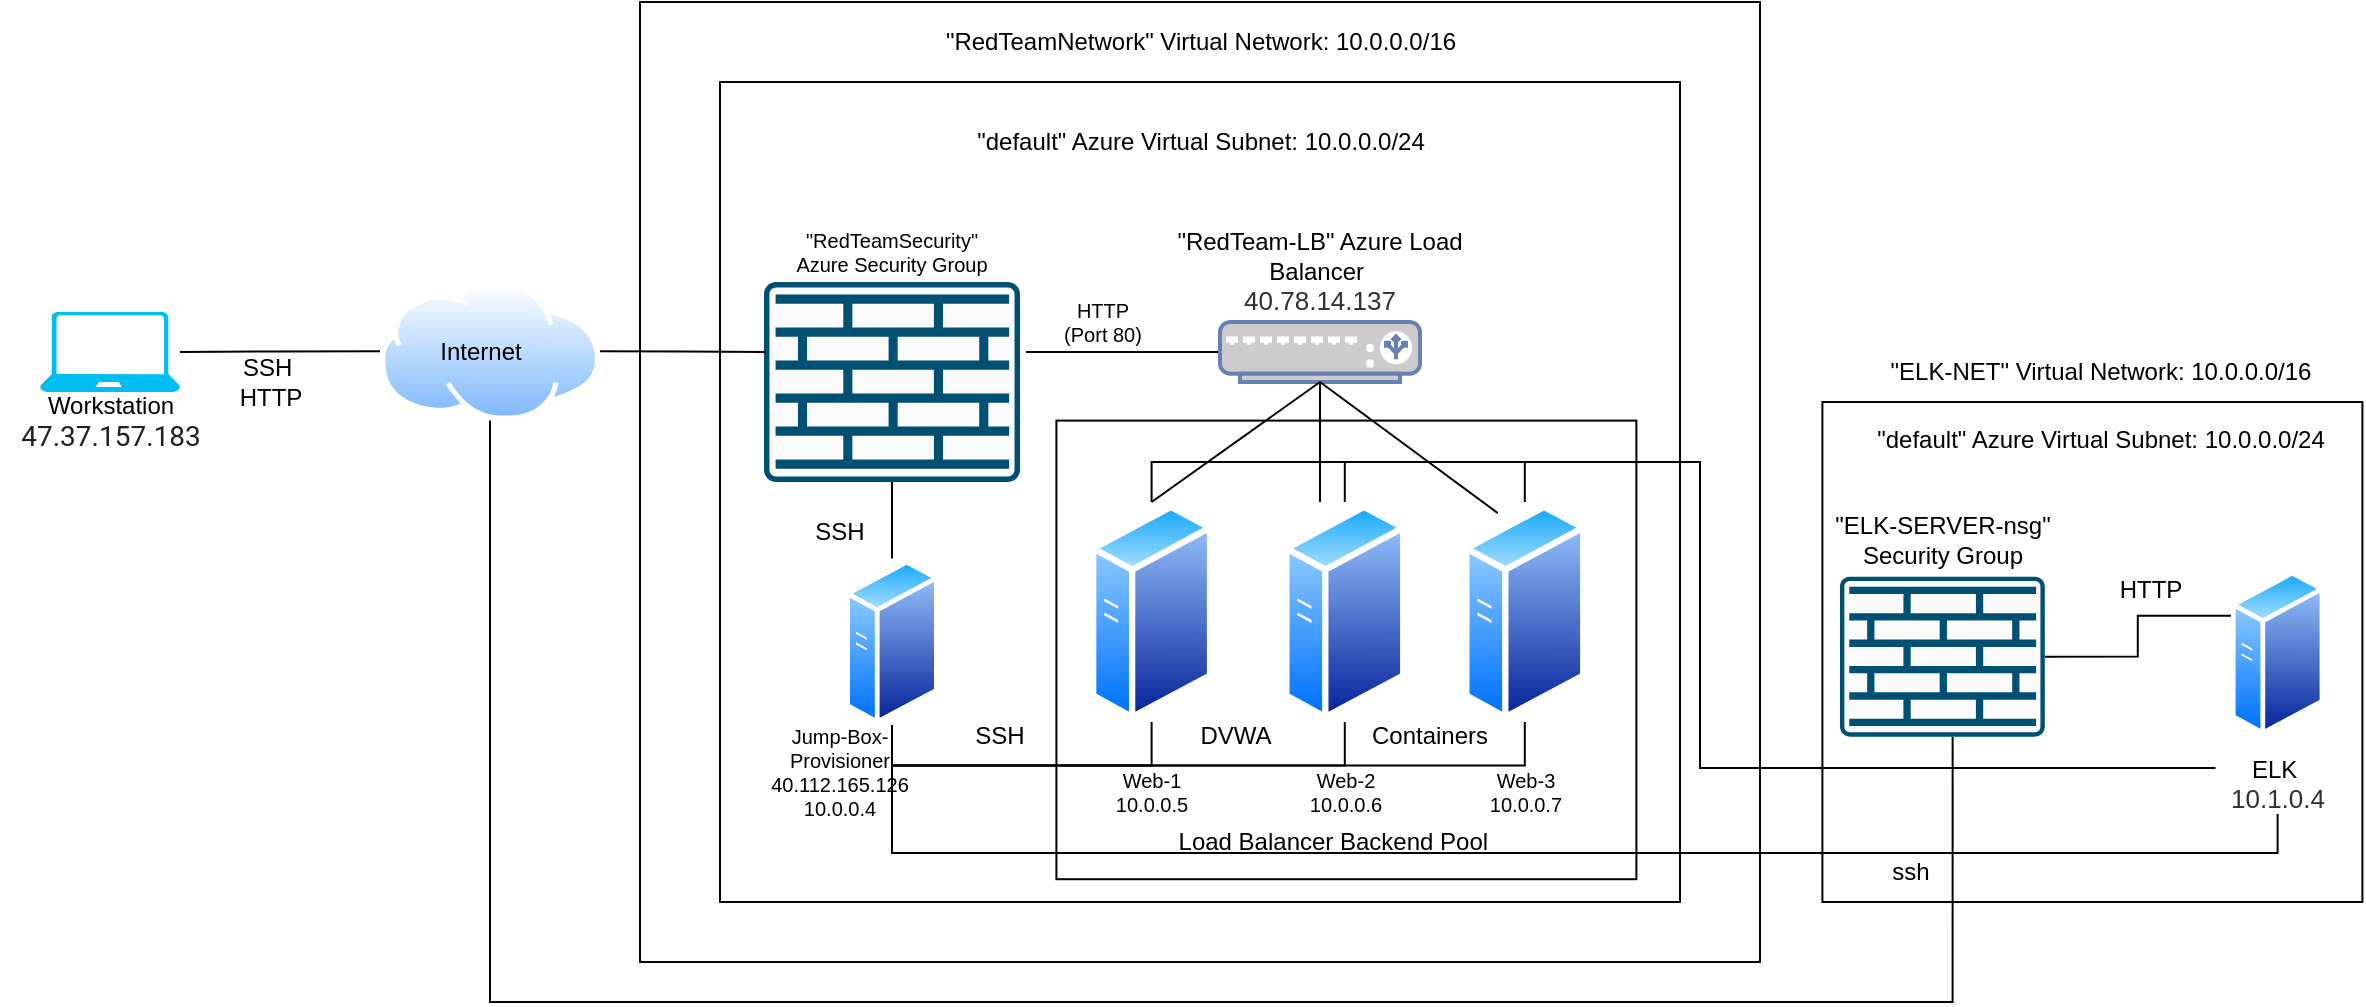 <mxfile version="16.6.1" type="google"><diagram id="xsjDP-7weVVY_D7MQWBm" name="Page-1"><mxGraphModel dx="2912" dy="1122" grid="1" gridSize="10" guides="1" tooltips="1" connect="1" arrows="1" fold="1" page="1" pageScale="1" pageWidth="850" pageHeight="1100" math="0" shadow="0"><root><mxCell id="0"/><mxCell id="1" parent="0"/><mxCell id="UZC4CIG8lwuJLgZ9Av8y-1" value="" style="rounded=0;whiteSpace=wrap;html=1;" vertex="1" parent="1"><mxGeometry x="210" y="130" width="560" height="480" as="geometry"/></mxCell><mxCell id="UZC4CIG8lwuJLgZ9Av8y-2" value="" style="rounded=0;whiteSpace=wrap;html=1;" vertex="1" parent="1"><mxGeometry x="250" y="170" width="480" height="410" as="geometry"/></mxCell><mxCell id="UZC4CIG8lwuJLgZ9Av8y-3" value="&quot;RedTeamNetwork&quot; Virtual Network: 10.0.0.0/16" style="text;html=1;align=center;verticalAlign=middle;resizable=0;points=[];autosize=1;strokeColor=none;fillColor=none;" vertex="1" parent="1"><mxGeometry x="355" y="140" width="270" height="20" as="geometry"/></mxCell><mxCell id="UZC4CIG8lwuJLgZ9Av8y-4" value="&quot;default&quot; Azure Virtual Subnet: 10.0.0.0/24" style="text;html=1;align=center;verticalAlign=middle;resizable=0;points=[];autosize=1;strokeColor=none;fillColor=none;" vertex="1" parent="1"><mxGeometry x="370" y="190" width="240" height="20" as="geometry"/></mxCell><mxCell id="UZC4CIG8lwuJLgZ9Av8y-5" style="edgeStyle=orthogonalEdgeStyle;rounded=0;orthogonalLoop=1;jettySize=auto;html=1;exitX=0.5;exitY=1;exitDx=0;exitDy=0;exitPerimeter=0;endArrow=none;endFill=0;" edge="1" parent="1" source="UZC4CIG8lwuJLgZ9Av8y-6" target="UZC4CIG8lwuJLgZ9Av8y-14"><mxGeometry relative="1" as="geometry"/></mxCell><mxCell id="UZC4CIG8lwuJLgZ9Av8y-6" value="" style="sketch=0;points=[[0.015,0.015,0],[0.985,0.015,0],[0.985,0.985,0],[0.015,0.985,0],[0.25,0,0],[0.5,0,0],[0.75,0,0],[1,0.25,0],[1,0.5,0],[1,0.75,0],[0.75,1,0],[0.5,1,0],[0.25,1,0],[0,0.75,0],[0,0.5,0],[0,0.25,0]];verticalLabelPosition=bottom;html=1;verticalAlign=top;aspect=fixed;align=center;pointerEvents=1;shape=mxgraph.cisco19.rect;prIcon=firewall;fillColor=#FAFAFA;strokeColor=#005073;" vertex="1" parent="1"><mxGeometry x="272" y="270" width="128" height="100" as="geometry"/></mxCell><mxCell id="UZC4CIG8lwuJLgZ9Av8y-7" style="edgeStyle=orthogonalEdgeStyle;rounded=0;orthogonalLoop=1;jettySize=auto;html=1;exitX=0.5;exitY=1;exitDx=0;exitDy=0;entryX=0.5;entryY=1;entryDx=0;entryDy=0;endArrow=none;endFill=0;" edge="1" parent="1" source="UZC4CIG8lwuJLgZ9Av8y-9" target="UZC4CIG8lwuJLgZ9Av8y-14"><mxGeometry relative="1" as="geometry"/></mxCell><mxCell id="UZC4CIG8lwuJLgZ9Av8y-8" style="edgeStyle=orthogonalEdgeStyle;rounded=0;orthogonalLoop=1;jettySize=auto;html=1;exitX=0.5;exitY=0;exitDx=0;exitDy=0;entryX=0;entryY=0.25;entryDx=0;entryDy=0;endArrow=none;endFill=0;" edge="1" parent="1" source="UZC4CIG8lwuJLgZ9Av8y-9" target="UZC4CIG8lwuJLgZ9Av8y-52"><mxGeometry relative="1" as="geometry"><Array as="points"><mxPoint x="466" y="360"/><mxPoint x="740" y="360"/><mxPoint x="740" y="513"/></Array></mxGeometry></mxCell><mxCell id="UZC4CIG8lwuJLgZ9Av8y-9" value="" style="aspect=fixed;perimeter=ellipsePerimeter;html=1;align=center;shadow=0;dashed=0;spacingTop=3;image;image=img/lib/active_directory/generic_server.svg;" vertex="1" parent="1"><mxGeometry x="435" y="380" width="61.6" height="110" as="geometry"/></mxCell><mxCell id="UZC4CIG8lwuJLgZ9Av8y-10" style="edgeStyle=orthogonalEdgeStyle;rounded=0;orthogonalLoop=1;jettySize=auto;html=1;exitX=0.5;exitY=1;exitDx=0;exitDy=0;entryX=0.5;entryY=1;entryDx=0;entryDy=0;endArrow=none;endFill=0;" edge="1" parent="1" source="UZC4CIG8lwuJLgZ9Av8y-12" target="UZC4CIG8lwuJLgZ9Av8y-14"><mxGeometry relative="1" as="geometry"/></mxCell><mxCell id="UZC4CIG8lwuJLgZ9Av8y-11" style="edgeStyle=orthogonalEdgeStyle;rounded=0;orthogonalLoop=1;jettySize=auto;html=1;exitX=0.5;exitY=0;exitDx=0;exitDy=0;entryX=0;entryY=0.25;entryDx=0;entryDy=0;endArrow=none;endFill=0;" edge="1" parent="1" source="UZC4CIG8lwuJLgZ9Av8y-12" target="UZC4CIG8lwuJLgZ9Av8y-52"><mxGeometry relative="1" as="geometry"><Array as="points"><mxPoint x="562" y="360"/><mxPoint x="740" y="360"/><mxPoint x="740" y="513"/></Array></mxGeometry></mxCell><mxCell id="UZC4CIG8lwuJLgZ9Av8y-12" value="" style="aspect=fixed;perimeter=ellipsePerimeter;html=1;align=center;shadow=0;dashed=0;spacingTop=3;image;image=img/lib/active_directory/generic_server.svg;" vertex="1" parent="1"><mxGeometry x="531.6" y="380" width="61.6" height="110" as="geometry"/></mxCell><mxCell id="UZC4CIG8lwuJLgZ9Av8y-13" style="edgeStyle=orthogonalEdgeStyle;rounded=0;orthogonalLoop=1;jettySize=auto;html=1;exitX=0.5;exitY=1;exitDx=0;exitDy=0;entryX=0.5;entryY=1;entryDx=0;entryDy=0;endArrow=none;endFill=0;" edge="1" parent="1" source="UZC4CIG8lwuJLgZ9Av8y-14" target="UZC4CIG8lwuJLgZ9Av8y-52"><mxGeometry relative="1" as="geometry"/></mxCell><mxCell id="UZC4CIG8lwuJLgZ9Av8y-14" value="" style="aspect=fixed;perimeter=ellipsePerimeter;html=1;align=center;shadow=0;dashed=0;spacingTop=3;image;image=img/lib/active_directory/generic_server.svg;" vertex="1" parent="1"><mxGeometry x="312.6" y="408.22" width="46.8" height="83.57" as="geometry"/></mxCell><mxCell id="UZC4CIG8lwuJLgZ9Av8y-15" style="edgeStyle=orthogonalEdgeStyle;rounded=0;orthogonalLoop=1;jettySize=auto;html=1;exitX=0;exitY=0.5;exitDx=0;exitDy=0;exitPerimeter=0;entryX=1.023;entryY=0.35;entryDx=0;entryDy=0;entryPerimeter=0;endArrow=none;endFill=0;" edge="1" parent="1" source="UZC4CIG8lwuJLgZ9Av8y-16" target="UZC4CIG8lwuJLgZ9Av8y-6"><mxGeometry relative="1" as="geometry"/></mxCell><mxCell id="UZC4CIG8lwuJLgZ9Av8y-16" value="" style="fontColor=#0066CC;verticalAlign=top;verticalLabelPosition=bottom;labelPosition=center;align=center;html=1;outlineConnect=0;fillColor=#CCCCCC;strokeColor=#6881B3;gradientColor=none;gradientDirection=north;strokeWidth=2;shape=mxgraph.networks.load_balancer;" vertex="1" parent="1"><mxGeometry x="500" y="290" width="100" height="30" as="geometry"/></mxCell><mxCell id="UZC4CIG8lwuJLgZ9Av8y-17" value="" style="endArrow=none;html=1;rounded=0;exitX=0.5;exitY=0;exitDx=0;exitDy=0;" edge="1" parent="1" source="UZC4CIG8lwuJLgZ9Av8y-9"><mxGeometry width="50" height="50" relative="1" as="geometry"><mxPoint x="500" y="370" as="sourcePoint"/><mxPoint x="550" y="320" as="targetPoint"/></mxGeometry></mxCell><mxCell id="UZC4CIG8lwuJLgZ9Av8y-18" value="" style="endArrow=none;html=1;rounded=0;exitX=0.299;exitY=0;exitDx=0;exitDy=0;entryX=0.5;entryY=1;entryDx=0;entryDy=0;entryPerimeter=0;exitPerimeter=0;" edge="1" parent="1" source="UZC4CIG8lwuJLgZ9Av8y-12" target="UZC4CIG8lwuJLgZ9Av8y-16"><mxGeometry width="50" height="50" relative="1" as="geometry"><mxPoint x="514.2" y="390" as="sourcePoint"/><mxPoint x="560" y="330" as="targetPoint"/></mxGeometry></mxCell><mxCell id="UZC4CIG8lwuJLgZ9Av8y-19" style="edgeStyle=orthogonalEdgeStyle;rounded=0;orthogonalLoop=1;jettySize=auto;html=1;exitX=1;exitY=0.5;exitDx=0;exitDy=0;entryX=0.008;entryY=0.35;entryDx=0;entryDy=0;entryPerimeter=0;endArrow=none;endFill=0;" edge="1" parent="1" source="UZC4CIG8lwuJLgZ9Av8y-22" target="UZC4CIG8lwuJLgZ9Av8y-6"><mxGeometry relative="1" as="geometry"/></mxCell><mxCell id="UZC4CIG8lwuJLgZ9Av8y-20" style="edgeStyle=orthogonalEdgeStyle;rounded=0;orthogonalLoop=1;jettySize=auto;html=1;exitX=0;exitY=0.5;exitDx=0;exitDy=0;endArrow=none;endFill=0;" edge="1" parent="1" source="UZC4CIG8lwuJLgZ9Av8y-22" target="UZC4CIG8lwuJLgZ9Av8y-23"><mxGeometry relative="1" as="geometry"/></mxCell><mxCell id="UZC4CIG8lwuJLgZ9Av8y-21" style="edgeStyle=orthogonalEdgeStyle;rounded=0;orthogonalLoop=1;jettySize=auto;html=1;exitX=0.5;exitY=1;exitDx=0;exitDy=0;entryX=0.55;entryY=1.001;entryDx=0;entryDy=0;entryPerimeter=0;endArrow=none;endFill=0;" edge="1" parent="1" source="UZC4CIG8lwuJLgZ9Av8y-22" target="UZC4CIG8lwuJLgZ9Av8y-45"><mxGeometry relative="1" as="geometry"><Array as="points"><mxPoint x="135" y="630"/><mxPoint x="866" y="630"/></Array></mxGeometry></mxCell><mxCell id="UZC4CIG8lwuJLgZ9Av8y-22" value="" style="aspect=fixed;perimeter=ellipsePerimeter;html=1;align=center;shadow=0;dashed=0;spacingTop=3;image;image=img/lib/active_directory/internet_cloud.svg;fillColor=none;gradientColor=none;" vertex="1" parent="1"><mxGeometry x="80" y="270.0" width="110" height="69.3" as="geometry"/></mxCell><mxCell id="UZC4CIG8lwuJLgZ9Av8y-23" value="" style="verticalLabelPosition=bottom;html=1;verticalAlign=top;align=center;strokeColor=none;fillColor=#00BEF2;shape=mxgraph.azure.laptop;pointerEvents=1;" vertex="1" parent="1"><mxGeometry x="-90" y="285" width="70" height="40" as="geometry"/></mxCell><mxCell id="UZC4CIG8lwuJLgZ9Av8y-24" value="Internet&lt;br&gt;" style="text;html=1;align=center;verticalAlign=middle;resizable=0;points=[];autosize=1;strokeColor=none;fillColor=none;" vertex="1" parent="1"><mxGeometry x="100" y="294.65" width="60" height="20" as="geometry"/></mxCell><mxCell id="UZC4CIG8lwuJLgZ9Av8y-25" value="Workstation&lt;br&gt;&lt;span style=&quot;color: rgb(32 , 33 , 36) ; font-family: &amp;#34;roboto&amp;#34; , &amp;#34;arial&amp;#34; , sans-serif ; text-align: left ; background-color: rgb(255 , 255 , 255)&quot;&gt;&lt;font style=&quot;font-size: 14px&quot;&gt;47.37.157.183&lt;/font&gt;&lt;/span&gt;" style="text;html=1;align=center;verticalAlign=middle;resizable=0;points=[];autosize=1;strokeColor=none;fillColor=none;" vertex="1" parent="1"><mxGeometry x="-110" y="325" width="110" height="30" as="geometry"/></mxCell><mxCell id="UZC4CIG8lwuJLgZ9Av8y-26" value="SSH&amp;nbsp;&lt;br&gt;HTTP" style="text;html=1;align=center;verticalAlign=middle;resizable=0;points=[];autosize=1;strokeColor=none;fillColor=none;" vertex="1" parent="1"><mxGeometry y="305" width="50" height="30" as="geometry"/></mxCell><mxCell id="UZC4CIG8lwuJLgZ9Av8y-27" value="HTTP &lt;br style=&quot;font-size: 10px;&quot;&gt;(Port 80)" style="text;html=1;strokeColor=none;fillColor=none;align=center;verticalAlign=middle;whiteSpace=wrap;rounded=0;fontSize=10;" vertex="1" parent="1"><mxGeometry x="410" y="280" width="63.4" height="20" as="geometry"/></mxCell><mxCell id="UZC4CIG8lwuJLgZ9Av8y-28" value="Jump-Box-Provisioner&lt;br&gt;40.112.165.126&lt;br&gt;10.0.0.4" style="text;html=1;strokeColor=none;fillColor=none;align=center;verticalAlign=middle;whiteSpace=wrap;rounded=0;fontSize=10;" vertex="1" parent="1"><mxGeometry x="280" y="500" width="60" height="30" as="geometry"/></mxCell><mxCell id="UZC4CIG8lwuJLgZ9Av8y-29" value="Web-1&lt;br&gt;10.0.0.5" style="text;html=1;strokeColor=none;fillColor=none;align=center;verticalAlign=middle;whiteSpace=wrap;rounded=0;fontSize=10;" vertex="1" parent="1"><mxGeometry x="435.8" y="510" width="60" height="30" as="geometry"/></mxCell><mxCell id="UZC4CIG8lwuJLgZ9Av8y-30" value="Web-2&lt;br&gt;10.0.0.6" style="text;html=1;strokeColor=none;fillColor=none;align=center;verticalAlign=middle;whiteSpace=wrap;rounded=0;fontSize=10;" vertex="1" parent="1"><mxGeometry x="533.2" y="510" width="60" height="30" as="geometry"/></mxCell><mxCell id="UZC4CIG8lwuJLgZ9Av8y-31" value="&quot;RedTeamSecurity&quot; Azure Security Group" style="text;html=1;strokeColor=none;fillColor=none;align=center;verticalAlign=middle;whiteSpace=wrap;rounded=0;fontSize=10;" vertex="1" parent="1"><mxGeometry x="283" y="240.35" width="106" height="30" as="geometry"/></mxCell><mxCell id="UZC4CIG8lwuJLgZ9Av8y-32" style="edgeStyle=orthogonalEdgeStyle;rounded=0;orthogonalLoop=1;jettySize=auto;html=1;exitX=0.5;exitY=1;exitDx=0;exitDy=0;entryX=0.5;entryY=1;entryDx=0;entryDy=0;fontSize=10;endArrow=none;endFill=0;" edge="1" parent="1" source="UZC4CIG8lwuJLgZ9Av8y-34" target="UZC4CIG8lwuJLgZ9Av8y-14"><mxGeometry relative="1" as="geometry"/></mxCell><mxCell id="UZC4CIG8lwuJLgZ9Av8y-33" style="edgeStyle=orthogonalEdgeStyle;rounded=0;orthogonalLoop=1;jettySize=auto;html=1;exitX=0.5;exitY=0;exitDx=0;exitDy=0;entryX=0;entryY=0.25;entryDx=0;entryDy=0;endArrow=none;endFill=0;" edge="1" parent="1" source="UZC4CIG8lwuJLgZ9Av8y-34" target="UZC4CIG8lwuJLgZ9Av8y-52"><mxGeometry relative="1" as="geometry"><Array as="points"><mxPoint x="652" y="360"/><mxPoint x="740" y="360"/><mxPoint x="740" y="513"/></Array></mxGeometry></mxCell><mxCell id="UZC4CIG8lwuJLgZ9Av8y-34" value="" style="aspect=fixed;perimeter=ellipsePerimeter;html=1;align=center;shadow=0;dashed=0;spacingTop=3;image;image=img/lib/active_directory/generic_server.svg;" vertex="1" parent="1"><mxGeometry x="621.6" y="380" width="61.6" height="110" as="geometry"/></mxCell><mxCell id="UZC4CIG8lwuJLgZ9Av8y-35" value="Web-3&lt;br&gt;10.0.0.7" style="text;html=1;strokeColor=none;fillColor=none;align=center;verticalAlign=middle;whiteSpace=wrap;rounded=0;fontSize=10;" vertex="1" parent="1"><mxGeometry x="623.2" y="510" width="60" height="30" as="geometry"/></mxCell><mxCell id="UZC4CIG8lwuJLgZ9Av8y-36" value="&quot;RedTeam-LB&quot; Azure Load Balancer&amp;nbsp;&lt;br&gt;&lt;span style=&quot;color: rgb(50 , 49 , 48) ; font-family: &amp;#34;az_ea_font&amp;#34; , &amp;#34;segoe ui&amp;#34; , &amp;#34;az_font&amp;#34; , , , &amp;#34;blinkmacsystemfont&amp;#34; , &amp;#34;roboto&amp;#34; , &amp;#34;oxygen&amp;#34; , &amp;#34;ubuntu&amp;#34; , &amp;#34;cantarell&amp;#34; , &amp;#34;open sans&amp;#34; , &amp;#34;helvetica neue&amp;#34; , sans-serif ; font-size: 13px ; text-align: left ; background-color: rgb(255 , 255 , 255)&quot;&gt;40.78.14.137&lt;/span&gt;" style="text;html=1;strokeColor=none;fillColor=none;align=center;verticalAlign=middle;whiteSpace=wrap;rounded=0;" vertex="1" parent="1"><mxGeometry x="460" y="250" width="180" height="30" as="geometry"/></mxCell><mxCell id="UZC4CIG8lwuJLgZ9Av8y-37" value="" style="endArrow=none;html=1;rounded=0;exitX=0.25;exitY=0;exitDx=0;exitDy=0;" edge="1" parent="1" source="UZC4CIG8lwuJLgZ9Av8y-34"><mxGeometry width="50" height="50" relative="1" as="geometry"><mxPoint x="500" y="370" as="sourcePoint"/><mxPoint x="550" y="320" as="targetPoint"/></mxGeometry></mxCell><mxCell id="UZC4CIG8lwuJLgZ9Av8y-38" value="&amp;nbsp;Load Balancer Backend Pool" style="text;html=1;strokeColor=none;fillColor=none;align=center;verticalAlign=middle;whiteSpace=wrap;rounded=0;" vertex="1" parent="1"><mxGeometry x="468.8" y="540" width="172.4" height="20" as="geometry"/></mxCell><mxCell id="UZC4CIG8lwuJLgZ9Av8y-39" value="SSH" style="text;html=1;strokeColor=none;fillColor=none;align=center;verticalAlign=middle;whiteSpace=wrap;rounded=0;" vertex="1" parent="1"><mxGeometry x="290" y="390" width="40" height="10" as="geometry"/></mxCell><mxCell id="UZC4CIG8lwuJLgZ9Av8y-40" value="SSH" style="text;html=1;strokeColor=none;fillColor=none;align=center;verticalAlign=middle;whiteSpace=wrap;rounded=0;" vertex="1" parent="1"><mxGeometry x="370" y="491.79" width="40" height="10" as="geometry"/></mxCell><mxCell id="UZC4CIG8lwuJLgZ9Av8y-41" value="DVWA" style="text;html=1;strokeColor=none;fillColor=none;align=center;verticalAlign=middle;whiteSpace=wrap;rounded=0;" vertex="1" parent="1"><mxGeometry x="483.2" y="486.79" width="50" height="20" as="geometry"/></mxCell><mxCell id="UZC4CIG8lwuJLgZ9Av8y-42" value="Containers" style="text;html=1;strokeColor=none;fillColor=none;align=center;verticalAlign=middle;whiteSpace=wrap;rounded=0;" vertex="1" parent="1"><mxGeometry x="580" y="486.79" width="50" height="20" as="geometry"/></mxCell><mxCell id="UZC4CIG8lwuJLgZ9Av8y-43" value="" style="rounded=0;whiteSpace=wrap;html=1;fillColor=none;" vertex="1" parent="1"><mxGeometry x="801.2" y="330" width="270" height="250" as="geometry"/></mxCell><mxCell id="UZC4CIG8lwuJLgZ9Av8y-44" style="edgeStyle=orthogonalEdgeStyle;rounded=0;orthogonalLoop=1;jettySize=auto;html=1;exitX=1;exitY=0.5;exitDx=0;exitDy=0;exitPerimeter=0;entryX=0;entryY=0.25;entryDx=0;entryDy=0;endArrow=none;endFill=0;" edge="1" parent="1" source="UZC4CIG8lwuJLgZ9Av8y-45" target="UZC4CIG8lwuJLgZ9Av8y-51"><mxGeometry relative="1" as="geometry"/></mxCell><mxCell id="UZC4CIG8lwuJLgZ9Av8y-45" value="" style="sketch=0;points=[[0.015,0.015,0],[0.985,0.015,0],[0.985,0.985,0],[0.015,0.985,0],[0.25,0,0],[0.5,0,0],[0.75,0,0],[1,0.25,0],[1,0.5,0],[1,0.75,0],[0.75,1,0],[0.5,1,0],[0.25,1,0],[0,0.75,0],[0,0.5,0],[0,0.25,0]];verticalLabelPosition=bottom;html=1;verticalAlign=top;aspect=fixed;align=center;pointerEvents=1;shape=mxgraph.cisco19.rect;prIcon=firewall;fillColor=#FAFAFA;strokeColor=#005073;" vertex="1" parent="1"><mxGeometry x="810" y="417.32" width="102.4" height="80" as="geometry"/></mxCell><mxCell id="UZC4CIG8lwuJLgZ9Av8y-46" value="" style="rounded=0;whiteSpace=wrap;html=1;fillColor=none;" vertex="1" parent="1"><mxGeometry x="418.2" y="339.3" width="290" height="229.3" as="geometry"/></mxCell><mxCell id="UZC4CIG8lwuJLgZ9Av8y-47" value="&quot;ELK-NET&quot; Virtual Network: 10.0.0.0/16" style="text;html=1;align=center;verticalAlign=middle;resizable=0;points=[];autosize=1;strokeColor=none;fillColor=none;" vertex="1" parent="1"><mxGeometry x="825" y="305" width="230" height="20" as="geometry"/></mxCell><mxCell id="UZC4CIG8lwuJLgZ9Av8y-48" value="&quot;default&quot; Azure Virtual Subnet: 10.0.0.0/24" style="text;html=1;align=center;verticalAlign=middle;resizable=0;points=[];autosize=1;strokeColor=none;fillColor=none;" vertex="1" parent="1"><mxGeometry x="820" y="339.3" width="240" height="20" as="geometry"/></mxCell><mxCell id="UZC4CIG8lwuJLgZ9Av8y-49" value="&quot;ELK-SERVER-nsg&quot;&lt;br&gt;Security Group" style="text;html=1;align=center;verticalAlign=middle;resizable=0;points=[];autosize=1;strokeColor=none;fillColor=none;" vertex="1" parent="1"><mxGeometry x="801.2" y="383.75" width="120" height="30" as="geometry"/></mxCell><mxCell id="UZC4CIG8lwuJLgZ9Av8y-50" value="" style="group" vertex="1" connectable="0" parent="1"><mxGeometry x="997.6" y="413.75" width="62.4" height="121.79" as="geometry"/></mxCell><mxCell id="UZC4CIG8lwuJLgZ9Av8y-51" value="" style="aspect=fixed;perimeter=ellipsePerimeter;html=1;align=center;shadow=0;dashed=0;spacingTop=3;image;image=img/lib/active_directory/generic_server.svg;" vertex="1" parent="UZC4CIG8lwuJLgZ9Av8y-50"><mxGeometry x="7.8" width="46.8" height="83.57" as="geometry"/></mxCell><mxCell id="UZC4CIG8lwuJLgZ9Av8y-52" value="ELK&amp;nbsp;&lt;br&gt;&lt;span style=&quot;color: rgb(50 , 49 , 48) ; font-family: &amp;#34;az_ea_font&amp;#34; , &amp;#34;segoe ui&amp;#34; , &amp;#34;az_font&amp;#34; , , , &amp;#34;blinkmacsystemfont&amp;#34; , &amp;#34;roboto&amp;#34; , &amp;#34;oxygen&amp;#34; , &amp;#34;ubuntu&amp;#34; , &amp;#34;cantarell&amp;#34; , &amp;#34;open sans&amp;#34; , &amp;#34;helvetica neue&amp;#34; , sans-serif ; font-size: 13px ; text-align: left ; background-color: rgb(255 , 255 , 255)&quot;&gt;10.1.0.4&lt;/span&gt;" style="text;html=1;strokeColor=none;fillColor=none;align=center;verticalAlign=middle;whiteSpace=wrap;rounded=0;" vertex="1" parent="UZC4CIG8lwuJLgZ9Av8y-50"><mxGeometry y="91.79" width="62.4" height="30" as="geometry"/></mxCell><mxCell id="UZC4CIG8lwuJLgZ9Av8y-53" value="HTTP&lt;br&gt;" style="text;html=1;align=center;verticalAlign=middle;resizable=0;points=[];autosize=1;strokeColor=none;fillColor=none;" vertex="1" parent="1"><mxGeometry x="940" y="413.75" width="50" height="20" as="geometry"/></mxCell><mxCell id="UZC4CIG8lwuJLgZ9Av8y-54" value="ssh" style="text;html=1;align=center;verticalAlign=middle;resizable=0;points=[];autosize=1;strokeColor=none;fillColor=none;" vertex="1" parent="1"><mxGeometry x="830" y="555" width="30" height="20" as="geometry"/></mxCell></root></mxGraphModel></diagram></mxfile>